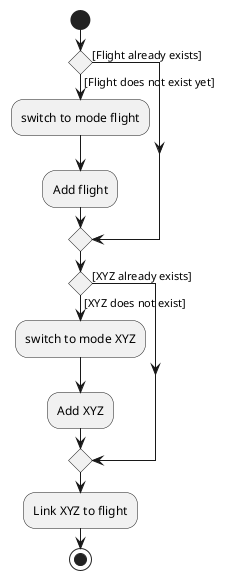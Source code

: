 @startuml
start

if () then ([Flight does not exist yet])
    :switch to mode flight;
    :Add flight;
else ([Flight already exists])
endif

if () then ([XYZ does not exist])
    :switch to mode XYZ;
    :Add XYZ;

else ([XYZ already exists])
endif

:Link XYZ to flight;

stop
@enduml
